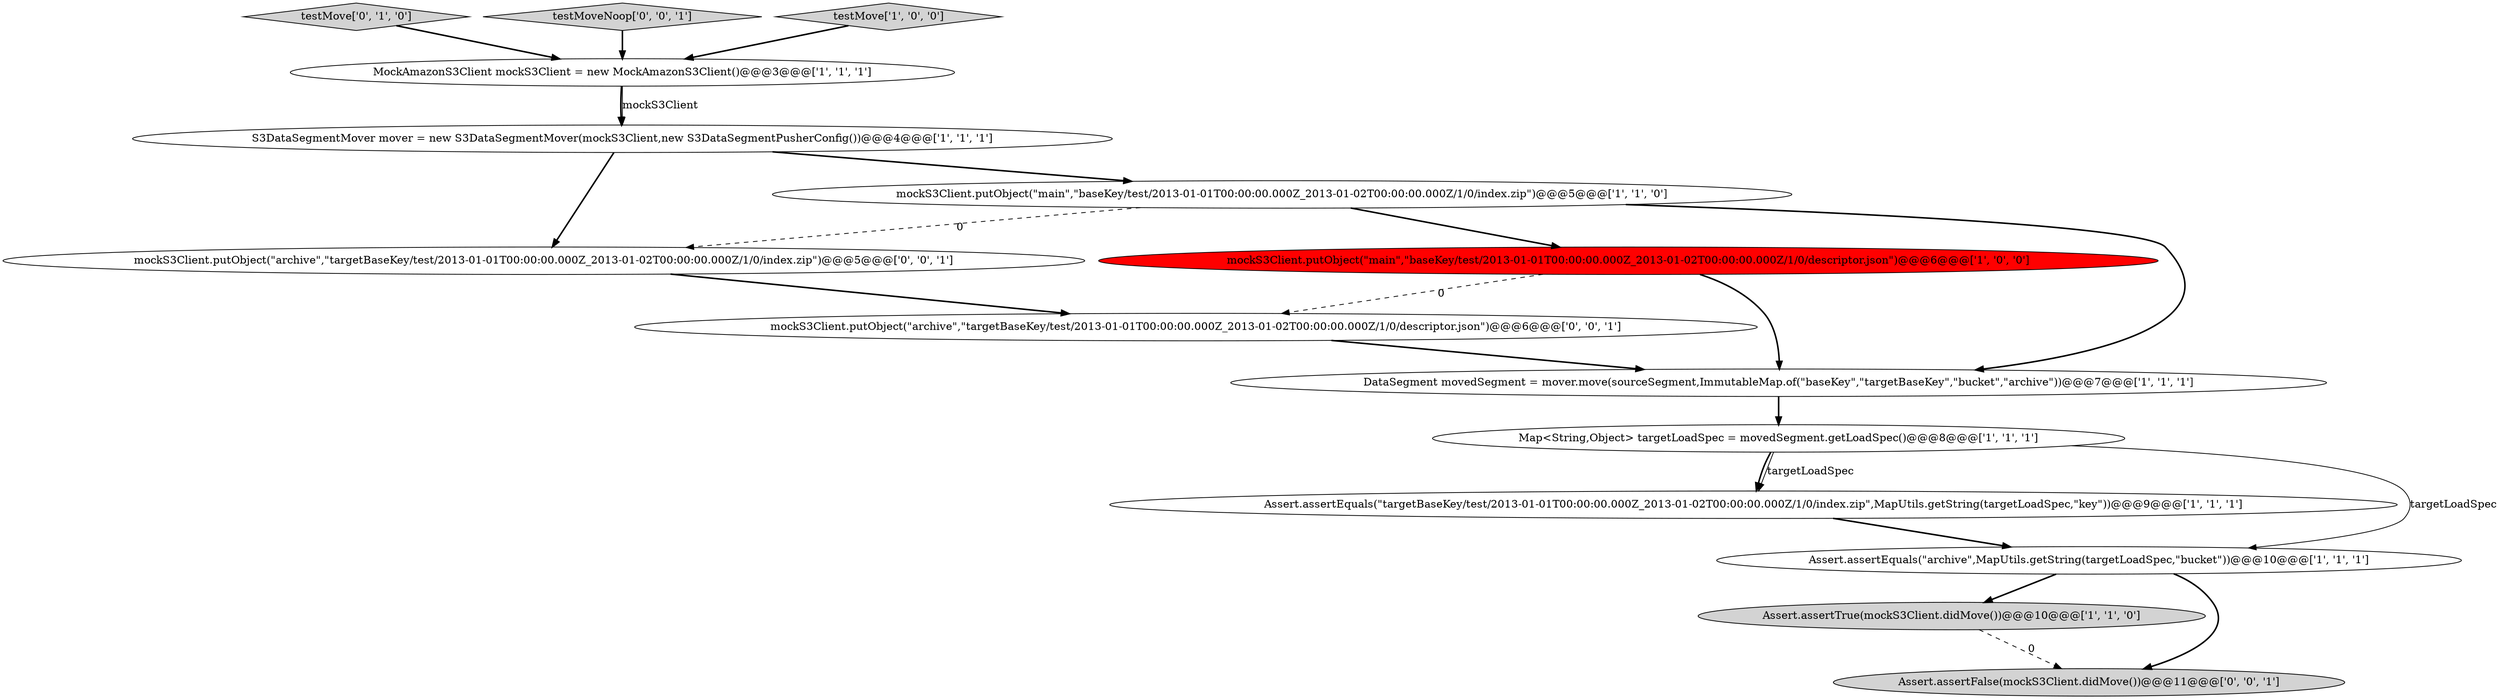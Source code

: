 digraph {
0 [style = filled, label = "Assert.assertTrue(mockS3Client.didMove())@@@10@@@['1', '1', '0']", fillcolor = lightgray, shape = ellipse image = "AAA0AAABBB1BBB"];
5 [style = filled, label = "S3DataSegmentMover mover = new S3DataSegmentMover(mockS3Client,new S3DataSegmentPusherConfig())@@@4@@@['1', '1', '1']", fillcolor = white, shape = ellipse image = "AAA0AAABBB1BBB"];
13 [style = filled, label = "mockS3Client.putObject(\"archive\",\"targetBaseKey/test/2013-01-01T00:00:00.000Z_2013-01-02T00:00:00.000Z/1/0/descriptor.json\")@@@6@@@['0', '0', '1']", fillcolor = white, shape = ellipse image = "AAA0AAABBB3BBB"];
10 [style = filled, label = "testMove['0', '1', '0']", fillcolor = lightgray, shape = diamond image = "AAA0AAABBB2BBB"];
12 [style = filled, label = "mockS3Client.putObject(\"archive\",\"targetBaseKey/test/2013-01-01T00:00:00.000Z_2013-01-02T00:00:00.000Z/1/0/index.zip\")@@@5@@@['0', '0', '1']", fillcolor = white, shape = ellipse image = "AAA0AAABBB3BBB"];
6 [style = filled, label = "mockS3Client.putObject(\"main\",\"baseKey/test/2013-01-01T00:00:00.000Z_2013-01-02T00:00:00.000Z/1/0/index.zip\")@@@5@@@['1', '1', '0']", fillcolor = white, shape = ellipse image = "AAA0AAABBB1BBB"];
2 [style = filled, label = "Assert.assertEquals(\"targetBaseKey/test/2013-01-01T00:00:00.000Z_2013-01-02T00:00:00.000Z/1/0/index.zip\",MapUtils.getString(targetLoadSpec,\"key\"))@@@9@@@['1', '1', '1']", fillcolor = white, shape = ellipse image = "AAA0AAABBB1BBB"];
11 [style = filled, label = "Assert.assertFalse(mockS3Client.didMove())@@@11@@@['0', '0', '1']", fillcolor = lightgray, shape = ellipse image = "AAA0AAABBB3BBB"];
4 [style = filled, label = "MockAmazonS3Client mockS3Client = new MockAmazonS3Client()@@@3@@@['1', '1', '1']", fillcolor = white, shape = ellipse image = "AAA0AAABBB1BBB"];
14 [style = filled, label = "testMoveNoop['0', '0', '1']", fillcolor = lightgray, shape = diamond image = "AAA0AAABBB3BBB"];
8 [style = filled, label = "Map<String,Object> targetLoadSpec = movedSegment.getLoadSpec()@@@8@@@['1', '1', '1']", fillcolor = white, shape = ellipse image = "AAA0AAABBB1BBB"];
1 [style = filled, label = "DataSegment movedSegment = mover.move(sourceSegment,ImmutableMap.of(\"baseKey\",\"targetBaseKey\",\"bucket\",\"archive\"))@@@7@@@['1', '1', '1']", fillcolor = white, shape = ellipse image = "AAA0AAABBB1BBB"];
7 [style = filled, label = "testMove['1', '0', '0']", fillcolor = lightgray, shape = diamond image = "AAA0AAABBB1BBB"];
9 [style = filled, label = "Assert.assertEquals(\"archive\",MapUtils.getString(targetLoadSpec,\"bucket\"))@@@10@@@['1', '1', '1']", fillcolor = white, shape = ellipse image = "AAA0AAABBB1BBB"];
3 [style = filled, label = "mockS3Client.putObject(\"main\",\"baseKey/test/2013-01-01T00:00:00.000Z_2013-01-02T00:00:00.000Z/1/0/descriptor.json\")@@@6@@@['1', '0', '0']", fillcolor = red, shape = ellipse image = "AAA1AAABBB1BBB"];
6->3 [style = bold, label=""];
8->2 [style = solid, label="targetLoadSpec"];
1->8 [style = bold, label=""];
9->0 [style = bold, label=""];
9->11 [style = bold, label=""];
3->1 [style = bold, label=""];
8->9 [style = solid, label="targetLoadSpec"];
0->11 [style = dashed, label="0"];
2->9 [style = bold, label=""];
7->4 [style = bold, label=""];
3->13 [style = dashed, label="0"];
13->1 [style = bold, label=""];
6->12 [style = dashed, label="0"];
6->1 [style = bold, label=""];
12->13 [style = bold, label=""];
5->6 [style = bold, label=""];
8->2 [style = bold, label=""];
5->12 [style = bold, label=""];
10->4 [style = bold, label=""];
4->5 [style = bold, label=""];
4->5 [style = solid, label="mockS3Client"];
14->4 [style = bold, label=""];
}
